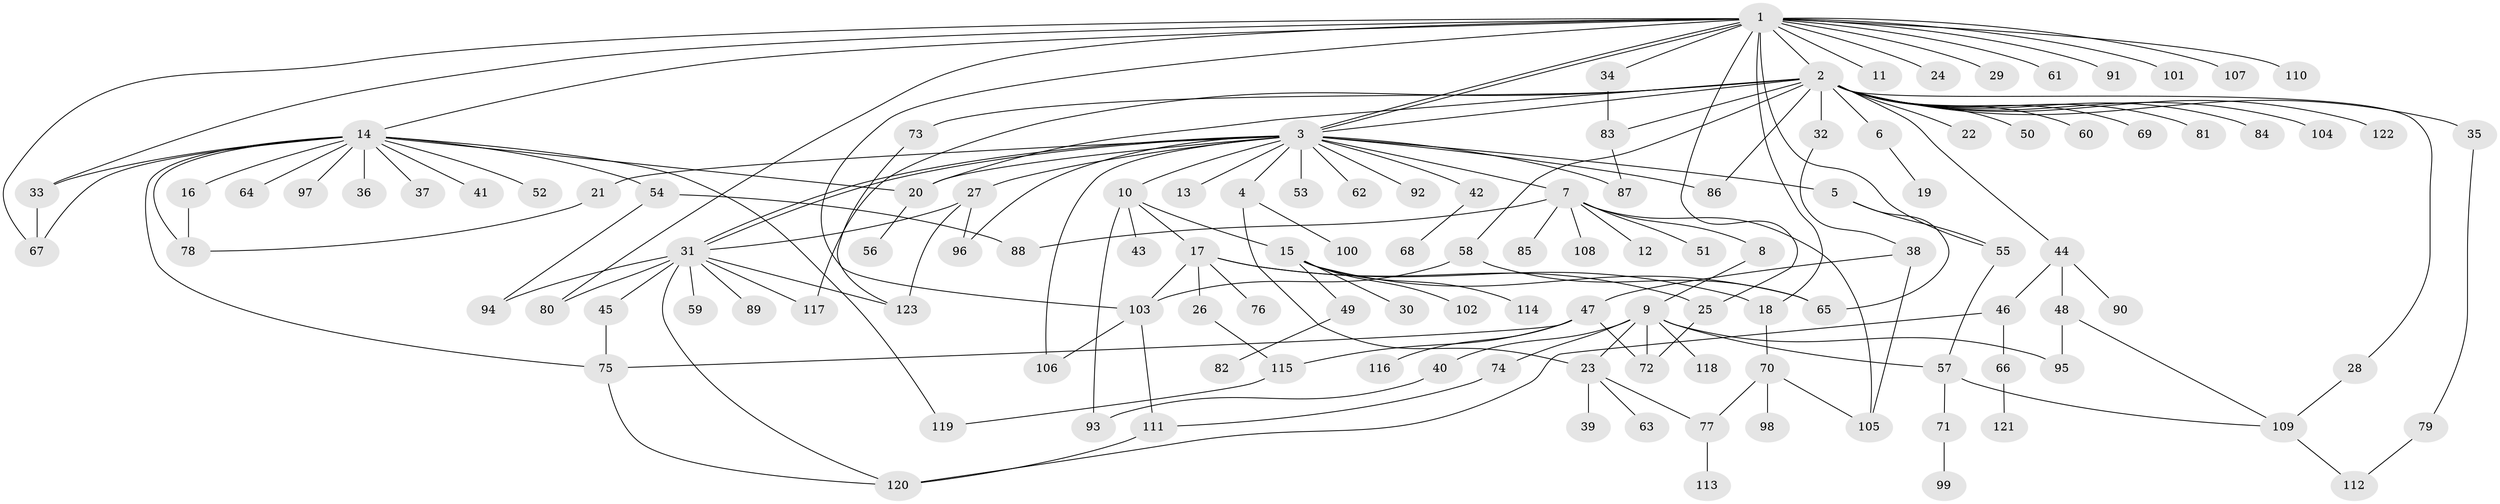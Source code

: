 // Generated by graph-tools (version 1.1) at 2025/11/02/27/25 16:11:12]
// undirected, 123 vertices, 171 edges
graph export_dot {
graph [start="1"]
  node [color=gray90,style=filled];
  1;
  2;
  3;
  4;
  5;
  6;
  7;
  8;
  9;
  10;
  11;
  12;
  13;
  14;
  15;
  16;
  17;
  18;
  19;
  20;
  21;
  22;
  23;
  24;
  25;
  26;
  27;
  28;
  29;
  30;
  31;
  32;
  33;
  34;
  35;
  36;
  37;
  38;
  39;
  40;
  41;
  42;
  43;
  44;
  45;
  46;
  47;
  48;
  49;
  50;
  51;
  52;
  53;
  54;
  55;
  56;
  57;
  58;
  59;
  60;
  61;
  62;
  63;
  64;
  65;
  66;
  67;
  68;
  69;
  70;
  71;
  72;
  73;
  74;
  75;
  76;
  77;
  78;
  79;
  80;
  81;
  82;
  83;
  84;
  85;
  86;
  87;
  88;
  89;
  90;
  91;
  92;
  93;
  94;
  95;
  96;
  97;
  98;
  99;
  100;
  101;
  102;
  103;
  104;
  105;
  106;
  107;
  108;
  109;
  110;
  111;
  112;
  113;
  114;
  115;
  116;
  117;
  118;
  119;
  120;
  121;
  122;
  123;
  1 -- 2;
  1 -- 3;
  1 -- 3;
  1 -- 11;
  1 -- 14;
  1 -- 18;
  1 -- 24;
  1 -- 25;
  1 -- 29;
  1 -- 33;
  1 -- 34;
  1 -- 55;
  1 -- 61;
  1 -- 67;
  1 -- 80;
  1 -- 91;
  1 -- 101;
  1 -- 103;
  1 -- 107;
  1 -- 110;
  2 -- 3;
  2 -- 6;
  2 -- 20;
  2 -- 22;
  2 -- 28;
  2 -- 32;
  2 -- 35;
  2 -- 44;
  2 -- 50;
  2 -- 58;
  2 -- 60;
  2 -- 69;
  2 -- 73;
  2 -- 81;
  2 -- 83;
  2 -- 84;
  2 -- 86;
  2 -- 104;
  2 -- 117;
  2 -- 122;
  3 -- 4;
  3 -- 5;
  3 -- 7;
  3 -- 10;
  3 -- 13;
  3 -- 20;
  3 -- 21;
  3 -- 27;
  3 -- 31;
  3 -- 31;
  3 -- 42;
  3 -- 53;
  3 -- 62;
  3 -- 86;
  3 -- 87;
  3 -- 92;
  3 -- 96;
  3 -- 106;
  4 -- 23;
  4 -- 100;
  5 -- 55;
  5 -- 65;
  6 -- 19;
  7 -- 8;
  7 -- 12;
  7 -- 51;
  7 -- 85;
  7 -- 88;
  7 -- 105;
  7 -- 108;
  8 -- 9;
  9 -- 23;
  9 -- 40;
  9 -- 57;
  9 -- 72;
  9 -- 74;
  9 -- 95;
  9 -- 118;
  10 -- 15;
  10 -- 17;
  10 -- 43;
  10 -- 93;
  14 -- 16;
  14 -- 20;
  14 -- 33;
  14 -- 36;
  14 -- 37;
  14 -- 41;
  14 -- 52;
  14 -- 54;
  14 -- 64;
  14 -- 67;
  14 -- 75;
  14 -- 78;
  14 -- 97;
  14 -- 119;
  15 -- 30;
  15 -- 49;
  15 -- 65;
  15 -- 102;
  15 -- 114;
  16 -- 78;
  17 -- 18;
  17 -- 25;
  17 -- 26;
  17 -- 76;
  17 -- 103;
  18 -- 70;
  20 -- 56;
  21 -- 78;
  23 -- 39;
  23 -- 63;
  23 -- 77;
  25 -- 72;
  26 -- 115;
  27 -- 31;
  27 -- 96;
  27 -- 123;
  28 -- 109;
  31 -- 45;
  31 -- 59;
  31 -- 80;
  31 -- 89;
  31 -- 94;
  31 -- 117;
  31 -- 120;
  31 -- 123;
  32 -- 38;
  33 -- 67;
  34 -- 83;
  35 -- 79;
  38 -- 47;
  38 -- 105;
  40 -- 93;
  42 -- 68;
  44 -- 46;
  44 -- 48;
  44 -- 90;
  45 -- 75;
  46 -- 66;
  46 -- 120;
  47 -- 72;
  47 -- 75;
  47 -- 115;
  47 -- 116;
  48 -- 95;
  48 -- 109;
  49 -- 82;
  54 -- 88;
  54 -- 94;
  55 -- 57;
  57 -- 71;
  57 -- 109;
  58 -- 65;
  58 -- 103;
  66 -- 121;
  70 -- 77;
  70 -- 98;
  70 -- 105;
  71 -- 99;
  73 -- 123;
  74 -- 111;
  75 -- 120;
  77 -- 113;
  79 -- 112;
  83 -- 87;
  103 -- 106;
  103 -- 111;
  109 -- 112;
  111 -- 120;
  115 -- 119;
}
